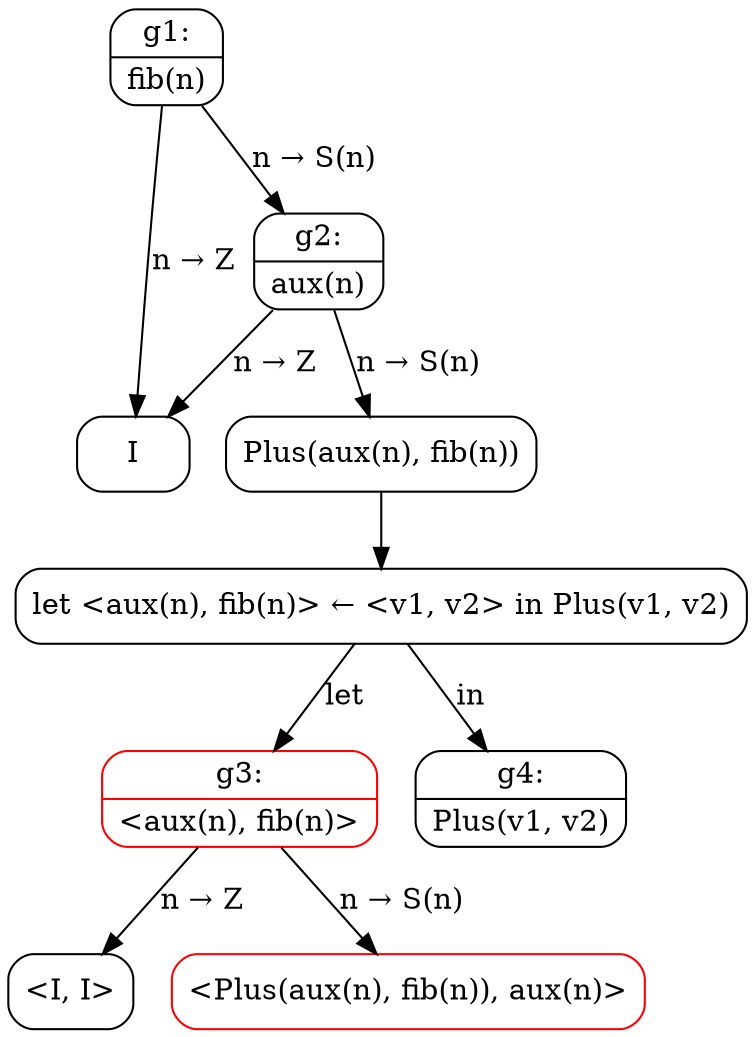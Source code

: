 digraph {
  node [shape=box, style=rounded];

  G1 [shape=record, label="{g1:|fib(n)}"];
  C1 [label="I"];
  G1 -> C1 [label="n → Z"];
  G2 [shape=record, label="{g2:|aux(n)}"];
  G1 -> G2 [label="n → S(n)"]
  G2 -> C1 [label="n → Z"];
  C2 [label="Plus(aux(n), fib(n))"]
  G2 -> C2 [label="n → S(n)"];
  L1 [label="let <aux(n), fib(n)> ← <v1, v2> in Plus(v1, v2)"];
  C2 -> L1;
  G3 [shape=record, label="{g3:|\<aux(n), fib(n)\>}", color=red];
  L1 -> G3 [label="let"];
  G4 [shape=record, label="{g4:|Plus(v1, v2)}"];
  L1 -> G4 [label="in"];
  C3 [label="<I, I>"];
  G3 -> C3 [label="n → Z"];
  C4 [label="<Plus(aux(n), fib(n)), aux(n)>", color=red];
  G3 -> C4 [label="n → S(n)"];
}

